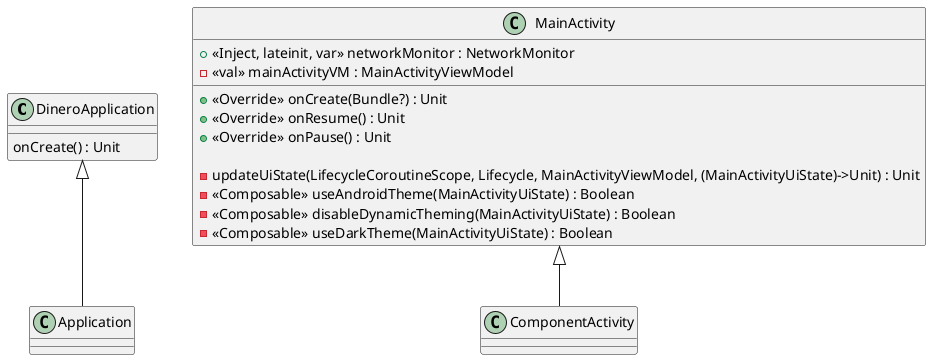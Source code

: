 @startuml
'https://plantuml.com/class-diagram

class DineroApplication {
    onCreate() : Unit
}
DineroApplication <|-- Application

class MainActivity {
    +<<Inject, lateinit, var>> networkMonitor : NetworkMonitor
    - <<val>> mainActivityVM : MainActivityViewModel

    +<<Override>> onCreate(Bundle?) : Unit
    +<<Override>> onResume() : Unit
    +<<Override>> onPause() : Unit

    - updateUiState(LifecycleCoroutineScope, Lifecycle, MainActivityViewModel, (MainActivityUiState)->Unit) : Unit
    -<<Composable>> useAndroidTheme(MainActivityUiState) : Boolean
    -<<Composable>> disableDynamicTheming(MainActivityUiState) : Boolean
    -<<Composable>> useDarkTheme(MainActivityUiState) : Boolean
}
MainActivity <|-- ComponentActivity


newpage

class MainActivityViewModel {
    - val userData : Flow<UserData>
    - val timeOut : Long
    - val startDestination : MutableState<String>
    - val onboardingCompleted : Flow<Boolean>
    + val StartDestination : State<String>
    + val OnboardingCompleted : State<Boolean>
    + val uiState : StateFlow<MainActivityUiState>
    + val onboardingUiState : StateFlow<OnboardingUiState>
    + saveOnboardingState(Boolean) : Unit
    + dismissOnboarding() : Unit
    + setUsername(String) : Unit
    + verifyUsername(String?) : Boolean
}
MainActivityViewModel <|-- ViewModel

interface MainActivityUiState {
    + object Loading : MainActivityUiState
    + data class Success(UserData) : MainActivityUiState
}
@enduml